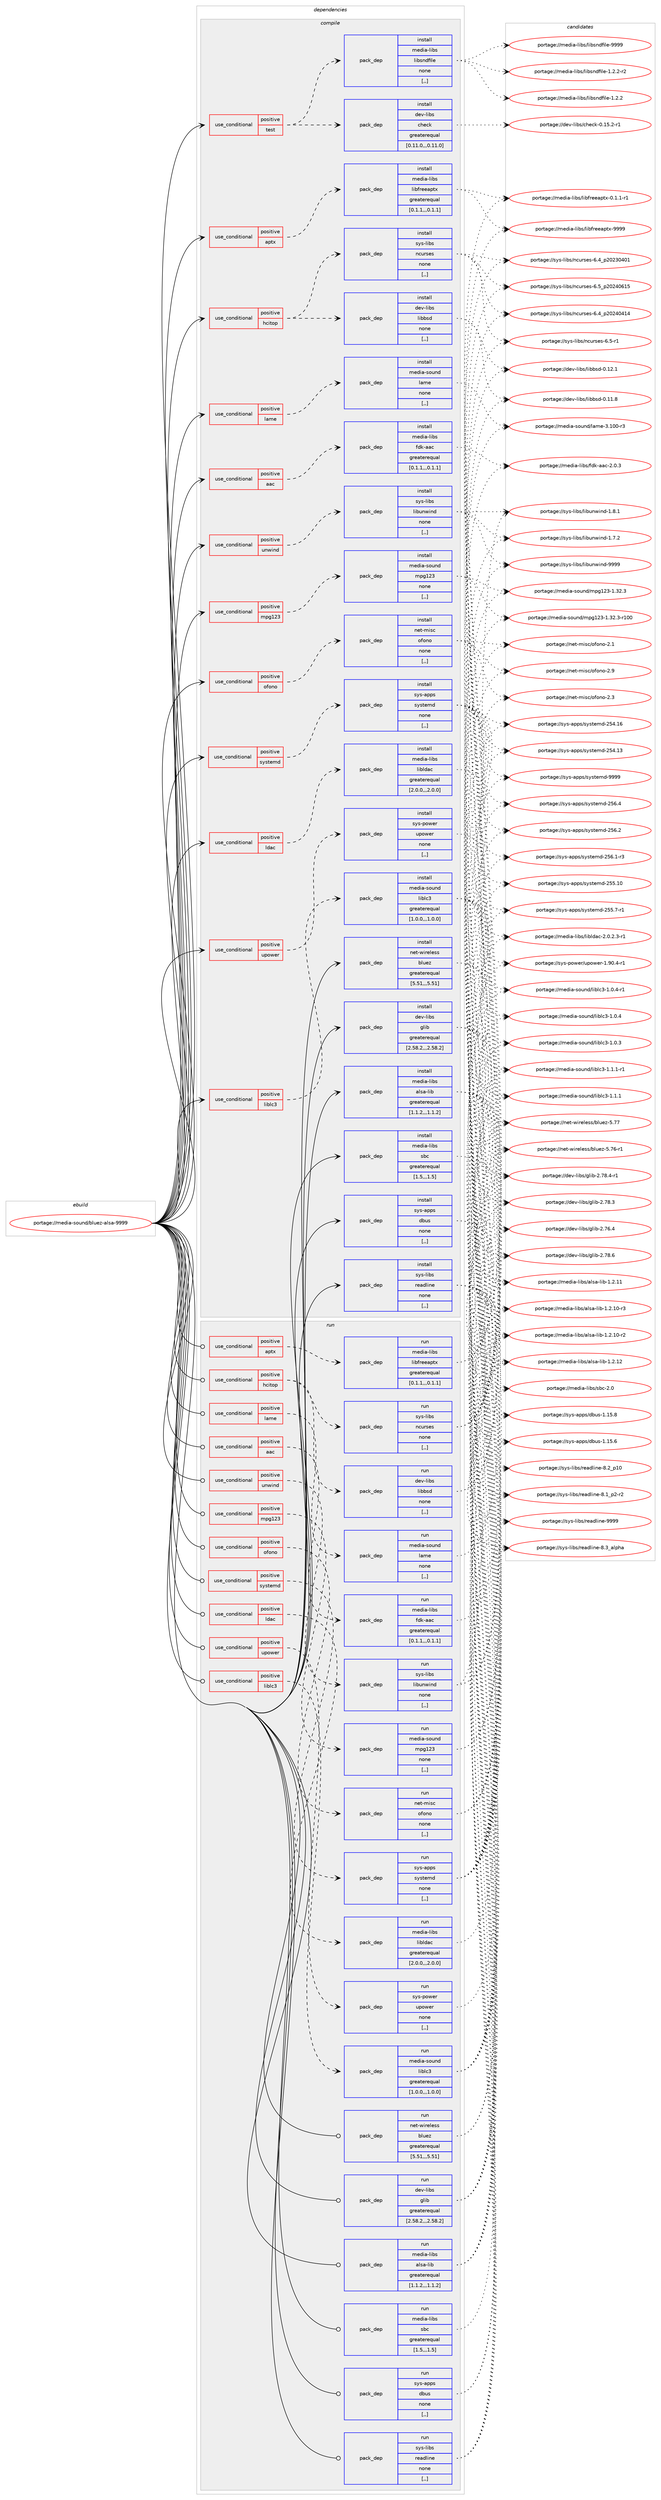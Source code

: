 digraph prolog {

# *************
# Graph options
# *************

newrank=true;
concentrate=true;
compound=true;
graph [rankdir=LR,fontname=Helvetica,fontsize=10,ranksep=1.5];#, ranksep=2.5, nodesep=0.2];
edge  [arrowhead=vee];
node  [fontname=Helvetica,fontsize=10];

# **********
# The ebuild
# **********

subgraph cluster_leftcol {
color=gray;
label=<<i>ebuild</i>>;
id [label="portage://media-sound/bluez-alsa-9999", color=red, width=4, href="../media-sound/bluez-alsa-9999.svg"];
}

# ****************
# The dependencies
# ****************

subgraph cluster_midcol {
color=gray;
label=<<i>dependencies</i>>;
subgraph cluster_compile {
fillcolor="#eeeeee";
style=filled;
label=<<i>compile</i>>;
subgraph cond79067 {
dependency312694 [label=<<TABLE BORDER="0" CELLBORDER="1" CELLSPACING="0" CELLPADDING="4"><TR><TD ROWSPAN="3" CELLPADDING="10">use_conditional</TD></TR><TR><TD>positive</TD></TR><TR><TD>aac</TD></TR></TABLE>>, shape=none, color=red];
subgraph pack231202 {
dependency312695 [label=<<TABLE BORDER="0" CELLBORDER="1" CELLSPACING="0" CELLPADDING="4" WIDTH="220"><TR><TD ROWSPAN="6" CELLPADDING="30">pack_dep</TD></TR><TR><TD WIDTH="110">install</TD></TR><TR><TD>media-libs</TD></TR><TR><TD>fdk-aac</TD></TR><TR><TD>greaterequal</TD></TR><TR><TD>[0.1.1,,,0.1.1]</TD></TR></TABLE>>, shape=none, color=blue];
}
dependency312694:e -> dependency312695:w [weight=20,style="dashed",arrowhead="vee"];
}
id:e -> dependency312694:w [weight=20,style="solid",arrowhead="vee"];
subgraph cond79068 {
dependency312696 [label=<<TABLE BORDER="0" CELLBORDER="1" CELLSPACING="0" CELLPADDING="4"><TR><TD ROWSPAN="3" CELLPADDING="10">use_conditional</TD></TR><TR><TD>positive</TD></TR><TR><TD>aptx</TD></TR></TABLE>>, shape=none, color=red];
subgraph pack231203 {
dependency312697 [label=<<TABLE BORDER="0" CELLBORDER="1" CELLSPACING="0" CELLPADDING="4" WIDTH="220"><TR><TD ROWSPAN="6" CELLPADDING="30">pack_dep</TD></TR><TR><TD WIDTH="110">install</TD></TR><TR><TD>media-libs</TD></TR><TR><TD>libfreeaptx</TD></TR><TR><TD>greaterequal</TD></TR><TR><TD>[0.1.1,,,0.1.1]</TD></TR></TABLE>>, shape=none, color=blue];
}
dependency312696:e -> dependency312697:w [weight=20,style="dashed",arrowhead="vee"];
}
id:e -> dependency312696:w [weight=20,style="solid",arrowhead="vee"];
subgraph cond79069 {
dependency312698 [label=<<TABLE BORDER="0" CELLBORDER="1" CELLSPACING="0" CELLPADDING="4"><TR><TD ROWSPAN="3" CELLPADDING="10">use_conditional</TD></TR><TR><TD>positive</TD></TR><TR><TD>hcitop</TD></TR></TABLE>>, shape=none, color=red];
subgraph pack231204 {
dependency312699 [label=<<TABLE BORDER="0" CELLBORDER="1" CELLSPACING="0" CELLPADDING="4" WIDTH="220"><TR><TD ROWSPAN="6" CELLPADDING="30">pack_dep</TD></TR><TR><TD WIDTH="110">install</TD></TR><TR><TD>dev-libs</TD></TR><TR><TD>libbsd</TD></TR><TR><TD>none</TD></TR><TR><TD>[,,]</TD></TR></TABLE>>, shape=none, color=blue];
}
dependency312698:e -> dependency312699:w [weight=20,style="dashed",arrowhead="vee"];
subgraph pack231205 {
dependency312700 [label=<<TABLE BORDER="0" CELLBORDER="1" CELLSPACING="0" CELLPADDING="4" WIDTH="220"><TR><TD ROWSPAN="6" CELLPADDING="30">pack_dep</TD></TR><TR><TD WIDTH="110">install</TD></TR><TR><TD>sys-libs</TD></TR><TR><TD>ncurses</TD></TR><TR><TD>none</TD></TR><TR><TD>[,,]</TD></TR></TABLE>>, shape=none, color=blue];
}
dependency312698:e -> dependency312700:w [weight=20,style="dashed",arrowhead="vee"];
}
id:e -> dependency312698:w [weight=20,style="solid",arrowhead="vee"];
subgraph cond79070 {
dependency312701 [label=<<TABLE BORDER="0" CELLBORDER="1" CELLSPACING="0" CELLPADDING="4"><TR><TD ROWSPAN="3" CELLPADDING="10">use_conditional</TD></TR><TR><TD>positive</TD></TR><TR><TD>lame</TD></TR></TABLE>>, shape=none, color=red];
subgraph pack231206 {
dependency312702 [label=<<TABLE BORDER="0" CELLBORDER="1" CELLSPACING="0" CELLPADDING="4" WIDTH="220"><TR><TD ROWSPAN="6" CELLPADDING="30">pack_dep</TD></TR><TR><TD WIDTH="110">install</TD></TR><TR><TD>media-sound</TD></TR><TR><TD>lame</TD></TR><TR><TD>none</TD></TR><TR><TD>[,,]</TD></TR></TABLE>>, shape=none, color=blue];
}
dependency312701:e -> dependency312702:w [weight=20,style="dashed",arrowhead="vee"];
}
id:e -> dependency312701:w [weight=20,style="solid",arrowhead="vee"];
subgraph cond79071 {
dependency312703 [label=<<TABLE BORDER="0" CELLBORDER="1" CELLSPACING="0" CELLPADDING="4"><TR><TD ROWSPAN="3" CELLPADDING="10">use_conditional</TD></TR><TR><TD>positive</TD></TR><TR><TD>ldac</TD></TR></TABLE>>, shape=none, color=red];
subgraph pack231207 {
dependency312704 [label=<<TABLE BORDER="0" CELLBORDER="1" CELLSPACING="0" CELLPADDING="4" WIDTH="220"><TR><TD ROWSPAN="6" CELLPADDING="30">pack_dep</TD></TR><TR><TD WIDTH="110">install</TD></TR><TR><TD>media-libs</TD></TR><TR><TD>libldac</TD></TR><TR><TD>greaterequal</TD></TR><TR><TD>[2.0.0,,,2.0.0]</TD></TR></TABLE>>, shape=none, color=blue];
}
dependency312703:e -> dependency312704:w [weight=20,style="dashed",arrowhead="vee"];
}
id:e -> dependency312703:w [weight=20,style="solid",arrowhead="vee"];
subgraph cond79072 {
dependency312705 [label=<<TABLE BORDER="0" CELLBORDER="1" CELLSPACING="0" CELLPADDING="4"><TR><TD ROWSPAN="3" CELLPADDING="10">use_conditional</TD></TR><TR><TD>positive</TD></TR><TR><TD>liblc3</TD></TR></TABLE>>, shape=none, color=red];
subgraph pack231208 {
dependency312706 [label=<<TABLE BORDER="0" CELLBORDER="1" CELLSPACING="0" CELLPADDING="4" WIDTH="220"><TR><TD ROWSPAN="6" CELLPADDING="30">pack_dep</TD></TR><TR><TD WIDTH="110">install</TD></TR><TR><TD>media-sound</TD></TR><TR><TD>liblc3</TD></TR><TR><TD>greaterequal</TD></TR><TR><TD>[1.0.0,,,1.0.0]</TD></TR></TABLE>>, shape=none, color=blue];
}
dependency312705:e -> dependency312706:w [weight=20,style="dashed",arrowhead="vee"];
}
id:e -> dependency312705:w [weight=20,style="solid",arrowhead="vee"];
subgraph cond79073 {
dependency312707 [label=<<TABLE BORDER="0" CELLBORDER="1" CELLSPACING="0" CELLPADDING="4"><TR><TD ROWSPAN="3" CELLPADDING="10">use_conditional</TD></TR><TR><TD>positive</TD></TR><TR><TD>mpg123</TD></TR></TABLE>>, shape=none, color=red];
subgraph pack231209 {
dependency312708 [label=<<TABLE BORDER="0" CELLBORDER="1" CELLSPACING="0" CELLPADDING="4" WIDTH="220"><TR><TD ROWSPAN="6" CELLPADDING="30">pack_dep</TD></TR><TR><TD WIDTH="110">install</TD></TR><TR><TD>media-sound</TD></TR><TR><TD>mpg123</TD></TR><TR><TD>none</TD></TR><TR><TD>[,,]</TD></TR></TABLE>>, shape=none, color=blue];
}
dependency312707:e -> dependency312708:w [weight=20,style="dashed",arrowhead="vee"];
}
id:e -> dependency312707:w [weight=20,style="solid",arrowhead="vee"];
subgraph cond79074 {
dependency312709 [label=<<TABLE BORDER="0" CELLBORDER="1" CELLSPACING="0" CELLPADDING="4"><TR><TD ROWSPAN="3" CELLPADDING="10">use_conditional</TD></TR><TR><TD>positive</TD></TR><TR><TD>ofono</TD></TR></TABLE>>, shape=none, color=red];
subgraph pack231210 {
dependency312710 [label=<<TABLE BORDER="0" CELLBORDER="1" CELLSPACING="0" CELLPADDING="4" WIDTH="220"><TR><TD ROWSPAN="6" CELLPADDING="30">pack_dep</TD></TR><TR><TD WIDTH="110">install</TD></TR><TR><TD>net-misc</TD></TR><TR><TD>ofono</TD></TR><TR><TD>none</TD></TR><TR><TD>[,,]</TD></TR></TABLE>>, shape=none, color=blue];
}
dependency312709:e -> dependency312710:w [weight=20,style="dashed",arrowhead="vee"];
}
id:e -> dependency312709:w [weight=20,style="solid",arrowhead="vee"];
subgraph cond79075 {
dependency312711 [label=<<TABLE BORDER="0" CELLBORDER="1" CELLSPACING="0" CELLPADDING="4"><TR><TD ROWSPAN="3" CELLPADDING="10">use_conditional</TD></TR><TR><TD>positive</TD></TR><TR><TD>systemd</TD></TR></TABLE>>, shape=none, color=red];
subgraph pack231211 {
dependency312712 [label=<<TABLE BORDER="0" CELLBORDER="1" CELLSPACING="0" CELLPADDING="4" WIDTH="220"><TR><TD ROWSPAN="6" CELLPADDING="30">pack_dep</TD></TR><TR><TD WIDTH="110">install</TD></TR><TR><TD>sys-apps</TD></TR><TR><TD>systemd</TD></TR><TR><TD>none</TD></TR><TR><TD>[,,]</TD></TR></TABLE>>, shape=none, color=blue];
}
dependency312711:e -> dependency312712:w [weight=20,style="dashed",arrowhead="vee"];
}
id:e -> dependency312711:w [weight=20,style="solid",arrowhead="vee"];
subgraph cond79076 {
dependency312713 [label=<<TABLE BORDER="0" CELLBORDER="1" CELLSPACING="0" CELLPADDING="4"><TR><TD ROWSPAN="3" CELLPADDING="10">use_conditional</TD></TR><TR><TD>positive</TD></TR><TR><TD>test</TD></TR></TABLE>>, shape=none, color=red];
subgraph pack231212 {
dependency312714 [label=<<TABLE BORDER="0" CELLBORDER="1" CELLSPACING="0" CELLPADDING="4" WIDTH="220"><TR><TD ROWSPAN="6" CELLPADDING="30">pack_dep</TD></TR><TR><TD WIDTH="110">install</TD></TR><TR><TD>dev-libs</TD></TR><TR><TD>check</TD></TR><TR><TD>greaterequal</TD></TR><TR><TD>[0.11.0,,,0.11.0]</TD></TR></TABLE>>, shape=none, color=blue];
}
dependency312713:e -> dependency312714:w [weight=20,style="dashed",arrowhead="vee"];
subgraph pack231213 {
dependency312715 [label=<<TABLE BORDER="0" CELLBORDER="1" CELLSPACING="0" CELLPADDING="4" WIDTH="220"><TR><TD ROWSPAN="6" CELLPADDING="30">pack_dep</TD></TR><TR><TD WIDTH="110">install</TD></TR><TR><TD>media-libs</TD></TR><TR><TD>libsndfile</TD></TR><TR><TD>none</TD></TR><TR><TD>[,,]</TD></TR></TABLE>>, shape=none, color=blue];
}
dependency312713:e -> dependency312715:w [weight=20,style="dashed",arrowhead="vee"];
}
id:e -> dependency312713:w [weight=20,style="solid",arrowhead="vee"];
subgraph cond79077 {
dependency312716 [label=<<TABLE BORDER="0" CELLBORDER="1" CELLSPACING="0" CELLPADDING="4"><TR><TD ROWSPAN="3" CELLPADDING="10">use_conditional</TD></TR><TR><TD>positive</TD></TR><TR><TD>unwind</TD></TR></TABLE>>, shape=none, color=red];
subgraph pack231214 {
dependency312717 [label=<<TABLE BORDER="0" CELLBORDER="1" CELLSPACING="0" CELLPADDING="4" WIDTH="220"><TR><TD ROWSPAN="6" CELLPADDING="30">pack_dep</TD></TR><TR><TD WIDTH="110">install</TD></TR><TR><TD>sys-libs</TD></TR><TR><TD>libunwind</TD></TR><TR><TD>none</TD></TR><TR><TD>[,,]</TD></TR></TABLE>>, shape=none, color=blue];
}
dependency312716:e -> dependency312717:w [weight=20,style="dashed",arrowhead="vee"];
}
id:e -> dependency312716:w [weight=20,style="solid",arrowhead="vee"];
subgraph cond79078 {
dependency312718 [label=<<TABLE BORDER="0" CELLBORDER="1" CELLSPACING="0" CELLPADDING="4"><TR><TD ROWSPAN="3" CELLPADDING="10">use_conditional</TD></TR><TR><TD>positive</TD></TR><TR><TD>upower</TD></TR></TABLE>>, shape=none, color=red];
subgraph pack231215 {
dependency312719 [label=<<TABLE BORDER="0" CELLBORDER="1" CELLSPACING="0" CELLPADDING="4" WIDTH="220"><TR><TD ROWSPAN="6" CELLPADDING="30">pack_dep</TD></TR><TR><TD WIDTH="110">install</TD></TR><TR><TD>sys-power</TD></TR><TR><TD>upower</TD></TR><TR><TD>none</TD></TR><TR><TD>[,,]</TD></TR></TABLE>>, shape=none, color=blue];
}
dependency312718:e -> dependency312719:w [weight=20,style="dashed",arrowhead="vee"];
}
id:e -> dependency312718:w [weight=20,style="solid",arrowhead="vee"];
subgraph pack231216 {
dependency312720 [label=<<TABLE BORDER="0" CELLBORDER="1" CELLSPACING="0" CELLPADDING="4" WIDTH="220"><TR><TD ROWSPAN="6" CELLPADDING="30">pack_dep</TD></TR><TR><TD WIDTH="110">install</TD></TR><TR><TD>dev-libs</TD></TR><TR><TD>glib</TD></TR><TR><TD>greaterequal</TD></TR><TR><TD>[2.58.2,,,2.58.2]</TD></TR></TABLE>>, shape=none, color=blue];
}
id:e -> dependency312720:w [weight=20,style="solid",arrowhead="vee"];
subgraph pack231217 {
dependency312721 [label=<<TABLE BORDER="0" CELLBORDER="1" CELLSPACING="0" CELLPADDING="4" WIDTH="220"><TR><TD ROWSPAN="6" CELLPADDING="30">pack_dep</TD></TR><TR><TD WIDTH="110">install</TD></TR><TR><TD>media-libs</TD></TR><TR><TD>alsa-lib</TD></TR><TR><TD>greaterequal</TD></TR><TR><TD>[1.1.2,,,1.1.2]</TD></TR></TABLE>>, shape=none, color=blue];
}
id:e -> dependency312721:w [weight=20,style="solid",arrowhead="vee"];
subgraph pack231218 {
dependency312722 [label=<<TABLE BORDER="0" CELLBORDER="1" CELLSPACING="0" CELLPADDING="4" WIDTH="220"><TR><TD ROWSPAN="6" CELLPADDING="30">pack_dep</TD></TR><TR><TD WIDTH="110">install</TD></TR><TR><TD>media-libs</TD></TR><TR><TD>sbc</TD></TR><TR><TD>greaterequal</TD></TR><TR><TD>[1.5,,,1.5]</TD></TR></TABLE>>, shape=none, color=blue];
}
id:e -> dependency312722:w [weight=20,style="solid",arrowhead="vee"];
subgraph pack231219 {
dependency312723 [label=<<TABLE BORDER="0" CELLBORDER="1" CELLSPACING="0" CELLPADDING="4" WIDTH="220"><TR><TD ROWSPAN="6" CELLPADDING="30">pack_dep</TD></TR><TR><TD WIDTH="110">install</TD></TR><TR><TD>net-wireless</TD></TR><TR><TD>bluez</TD></TR><TR><TD>greaterequal</TD></TR><TR><TD>[5.51,,,5.51]</TD></TR></TABLE>>, shape=none, color=blue];
}
id:e -> dependency312723:w [weight=20,style="solid",arrowhead="vee"];
subgraph pack231220 {
dependency312724 [label=<<TABLE BORDER="0" CELLBORDER="1" CELLSPACING="0" CELLPADDING="4" WIDTH="220"><TR><TD ROWSPAN="6" CELLPADDING="30">pack_dep</TD></TR><TR><TD WIDTH="110">install</TD></TR><TR><TD>sys-apps</TD></TR><TR><TD>dbus</TD></TR><TR><TD>none</TD></TR><TR><TD>[,,]</TD></TR></TABLE>>, shape=none, color=blue];
}
id:e -> dependency312724:w [weight=20,style="solid",arrowhead="vee"];
subgraph pack231221 {
dependency312725 [label=<<TABLE BORDER="0" CELLBORDER="1" CELLSPACING="0" CELLPADDING="4" WIDTH="220"><TR><TD ROWSPAN="6" CELLPADDING="30">pack_dep</TD></TR><TR><TD WIDTH="110">install</TD></TR><TR><TD>sys-libs</TD></TR><TR><TD>readline</TD></TR><TR><TD>none</TD></TR><TR><TD>[,,]</TD></TR></TABLE>>, shape=none, color=blue];
}
id:e -> dependency312725:w [weight=20,style="solid",arrowhead="vee"];
}
subgraph cluster_compileandrun {
fillcolor="#eeeeee";
style=filled;
label=<<i>compile and run</i>>;
}
subgraph cluster_run {
fillcolor="#eeeeee";
style=filled;
label=<<i>run</i>>;
subgraph cond79079 {
dependency312726 [label=<<TABLE BORDER="0" CELLBORDER="1" CELLSPACING="0" CELLPADDING="4"><TR><TD ROWSPAN="3" CELLPADDING="10">use_conditional</TD></TR><TR><TD>positive</TD></TR><TR><TD>aac</TD></TR></TABLE>>, shape=none, color=red];
subgraph pack231222 {
dependency312727 [label=<<TABLE BORDER="0" CELLBORDER="1" CELLSPACING="0" CELLPADDING="4" WIDTH="220"><TR><TD ROWSPAN="6" CELLPADDING="30">pack_dep</TD></TR><TR><TD WIDTH="110">run</TD></TR><TR><TD>media-libs</TD></TR><TR><TD>fdk-aac</TD></TR><TR><TD>greaterequal</TD></TR><TR><TD>[0.1.1,,,0.1.1]</TD></TR></TABLE>>, shape=none, color=blue];
}
dependency312726:e -> dependency312727:w [weight=20,style="dashed",arrowhead="vee"];
}
id:e -> dependency312726:w [weight=20,style="solid",arrowhead="odot"];
subgraph cond79080 {
dependency312728 [label=<<TABLE BORDER="0" CELLBORDER="1" CELLSPACING="0" CELLPADDING="4"><TR><TD ROWSPAN="3" CELLPADDING="10">use_conditional</TD></TR><TR><TD>positive</TD></TR><TR><TD>aptx</TD></TR></TABLE>>, shape=none, color=red];
subgraph pack231223 {
dependency312729 [label=<<TABLE BORDER="0" CELLBORDER="1" CELLSPACING="0" CELLPADDING="4" WIDTH="220"><TR><TD ROWSPAN="6" CELLPADDING="30">pack_dep</TD></TR><TR><TD WIDTH="110">run</TD></TR><TR><TD>media-libs</TD></TR><TR><TD>libfreeaptx</TD></TR><TR><TD>greaterequal</TD></TR><TR><TD>[0.1.1,,,0.1.1]</TD></TR></TABLE>>, shape=none, color=blue];
}
dependency312728:e -> dependency312729:w [weight=20,style="dashed",arrowhead="vee"];
}
id:e -> dependency312728:w [weight=20,style="solid",arrowhead="odot"];
subgraph cond79081 {
dependency312730 [label=<<TABLE BORDER="0" CELLBORDER="1" CELLSPACING="0" CELLPADDING="4"><TR><TD ROWSPAN="3" CELLPADDING="10">use_conditional</TD></TR><TR><TD>positive</TD></TR><TR><TD>hcitop</TD></TR></TABLE>>, shape=none, color=red];
subgraph pack231224 {
dependency312731 [label=<<TABLE BORDER="0" CELLBORDER="1" CELLSPACING="0" CELLPADDING="4" WIDTH="220"><TR><TD ROWSPAN="6" CELLPADDING="30">pack_dep</TD></TR><TR><TD WIDTH="110">run</TD></TR><TR><TD>dev-libs</TD></TR><TR><TD>libbsd</TD></TR><TR><TD>none</TD></TR><TR><TD>[,,]</TD></TR></TABLE>>, shape=none, color=blue];
}
dependency312730:e -> dependency312731:w [weight=20,style="dashed",arrowhead="vee"];
subgraph pack231225 {
dependency312732 [label=<<TABLE BORDER="0" CELLBORDER="1" CELLSPACING="0" CELLPADDING="4" WIDTH="220"><TR><TD ROWSPAN="6" CELLPADDING="30">pack_dep</TD></TR><TR><TD WIDTH="110">run</TD></TR><TR><TD>sys-libs</TD></TR><TR><TD>ncurses</TD></TR><TR><TD>none</TD></TR><TR><TD>[,,]</TD></TR></TABLE>>, shape=none, color=blue];
}
dependency312730:e -> dependency312732:w [weight=20,style="dashed",arrowhead="vee"];
}
id:e -> dependency312730:w [weight=20,style="solid",arrowhead="odot"];
subgraph cond79082 {
dependency312733 [label=<<TABLE BORDER="0" CELLBORDER="1" CELLSPACING="0" CELLPADDING="4"><TR><TD ROWSPAN="3" CELLPADDING="10">use_conditional</TD></TR><TR><TD>positive</TD></TR><TR><TD>lame</TD></TR></TABLE>>, shape=none, color=red];
subgraph pack231226 {
dependency312734 [label=<<TABLE BORDER="0" CELLBORDER="1" CELLSPACING="0" CELLPADDING="4" WIDTH="220"><TR><TD ROWSPAN="6" CELLPADDING="30">pack_dep</TD></TR><TR><TD WIDTH="110">run</TD></TR><TR><TD>media-sound</TD></TR><TR><TD>lame</TD></TR><TR><TD>none</TD></TR><TR><TD>[,,]</TD></TR></TABLE>>, shape=none, color=blue];
}
dependency312733:e -> dependency312734:w [weight=20,style="dashed",arrowhead="vee"];
}
id:e -> dependency312733:w [weight=20,style="solid",arrowhead="odot"];
subgraph cond79083 {
dependency312735 [label=<<TABLE BORDER="0" CELLBORDER="1" CELLSPACING="0" CELLPADDING="4"><TR><TD ROWSPAN="3" CELLPADDING="10">use_conditional</TD></TR><TR><TD>positive</TD></TR><TR><TD>ldac</TD></TR></TABLE>>, shape=none, color=red];
subgraph pack231227 {
dependency312736 [label=<<TABLE BORDER="0" CELLBORDER="1" CELLSPACING="0" CELLPADDING="4" WIDTH="220"><TR><TD ROWSPAN="6" CELLPADDING="30">pack_dep</TD></TR><TR><TD WIDTH="110">run</TD></TR><TR><TD>media-libs</TD></TR><TR><TD>libldac</TD></TR><TR><TD>greaterequal</TD></TR><TR><TD>[2.0.0,,,2.0.0]</TD></TR></TABLE>>, shape=none, color=blue];
}
dependency312735:e -> dependency312736:w [weight=20,style="dashed",arrowhead="vee"];
}
id:e -> dependency312735:w [weight=20,style="solid",arrowhead="odot"];
subgraph cond79084 {
dependency312737 [label=<<TABLE BORDER="0" CELLBORDER="1" CELLSPACING="0" CELLPADDING="4"><TR><TD ROWSPAN="3" CELLPADDING="10">use_conditional</TD></TR><TR><TD>positive</TD></TR><TR><TD>liblc3</TD></TR></TABLE>>, shape=none, color=red];
subgraph pack231228 {
dependency312738 [label=<<TABLE BORDER="0" CELLBORDER="1" CELLSPACING="0" CELLPADDING="4" WIDTH="220"><TR><TD ROWSPAN="6" CELLPADDING="30">pack_dep</TD></TR><TR><TD WIDTH="110">run</TD></TR><TR><TD>media-sound</TD></TR><TR><TD>liblc3</TD></TR><TR><TD>greaterequal</TD></TR><TR><TD>[1.0.0,,,1.0.0]</TD></TR></TABLE>>, shape=none, color=blue];
}
dependency312737:e -> dependency312738:w [weight=20,style="dashed",arrowhead="vee"];
}
id:e -> dependency312737:w [weight=20,style="solid",arrowhead="odot"];
subgraph cond79085 {
dependency312739 [label=<<TABLE BORDER="0" CELLBORDER="1" CELLSPACING="0" CELLPADDING="4"><TR><TD ROWSPAN="3" CELLPADDING="10">use_conditional</TD></TR><TR><TD>positive</TD></TR><TR><TD>mpg123</TD></TR></TABLE>>, shape=none, color=red];
subgraph pack231229 {
dependency312740 [label=<<TABLE BORDER="0" CELLBORDER="1" CELLSPACING="0" CELLPADDING="4" WIDTH="220"><TR><TD ROWSPAN="6" CELLPADDING="30">pack_dep</TD></TR><TR><TD WIDTH="110">run</TD></TR><TR><TD>media-sound</TD></TR><TR><TD>mpg123</TD></TR><TR><TD>none</TD></TR><TR><TD>[,,]</TD></TR></TABLE>>, shape=none, color=blue];
}
dependency312739:e -> dependency312740:w [weight=20,style="dashed",arrowhead="vee"];
}
id:e -> dependency312739:w [weight=20,style="solid",arrowhead="odot"];
subgraph cond79086 {
dependency312741 [label=<<TABLE BORDER="0" CELLBORDER="1" CELLSPACING="0" CELLPADDING="4"><TR><TD ROWSPAN="3" CELLPADDING="10">use_conditional</TD></TR><TR><TD>positive</TD></TR><TR><TD>ofono</TD></TR></TABLE>>, shape=none, color=red];
subgraph pack231230 {
dependency312742 [label=<<TABLE BORDER="0" CELLBORDER="1" CELLSPACING="0" CELLPADDING="4" WIDTH="220"><TR><TD ROWSPAN="6" CELLPADDING="30">pack_dep</TD></TR><TR><TD WIDTH="110">run</TD></TR><TR><TD>net-misc</TD></TR><TR><TD>ofono</TD></TR><TR><TD>none</TD></TR><TR><TD>[,,]</TD></TR></TABLE>>, shape=none, color=blue];
}
dependency312741:e -> dependency312742:w [weight=20,style="dashed",arrowhead="vee"];
}
id:e -> dependency312741:w [weight=20,style="solid",arrowhead="odot"];
subgraph cond79087 {
dependency312743 [label=<<TABLE BORDER="0" CELLBORDER="1" CELLSPACING="0" CELLPADDING="4"><TR><TD ROWSPAN="3" CELLPADDING="10">use_conditional</TD></TR><TR><TD>positive</TD></TR><TR><TD>systemd</TD></TR></TABLE>>, shape=none, color=red];
subgraph pack231231 {
dependency312744 [label=<<TABLE BORDER="0" CELLBORDER="1" CELLSPACING="0" CELLPADDING="4" WIDTH="220"><TR><TD ROWSPAN="6" CELLPADDING="30">pack_dep</TD></TR><TR><TD WIDTH="110">run</TD></TR><TR><TD>sys-apps</TD></TR><TR><TD>systemd</TD></TR><TR><TD>none</TD></TR><TR><TD>[,,]</TD></TR></TABLE>>, shape=none, color=blue];
}
dependency312743:e -> dependency312744:w [weight=20,style="dashed",arrowhead="vee"];
}
id:e -> dependency312743:w [weight=20,style="solid",arrowhead="odot"];
subgraph cond79088 {
dependency312745 [label=<<TABLE BORDER="0" CELLBORDER="1" CELLSPACING="0" CELLPADDING="4"><TR><TD ROWSPAN="3" CELLPADDING="10">use_conditional</TD></TR><TR><TD>positive</TD></TR><TR><TD>unwind</TD></TR></TABLE>>, shape=none, color=red];
subgraph pack231232 {
dependency312746 [label=<<TABLE BORDER="0" CELLBORDER="1" CELLSPACING="0" CELLPADDING="4" WIDTH="220"><TR><TD ROWSPAN="6" CELLPADDING="30">pack_dep</TD></TR><TR><TD WIDTH="110">run</TD></TR><TR><TD>sys-libs</TD></TR><TR><TD>libunwind</TD></TR><TR><TD>none</TD></TR><TR><TD>[,,]</TD></TR></TABLE>>, shape=none, color=blue];
}
dependency312745:e -> dependency312746:w [weight=20,style="dashed",arrowhead="vee"];
}
id:e -> dependency312745:w [weight=20,style="solid",arrowhead="odot"];
subgraph cond79089 {
dependency312747 [label=<<TABLE BORDER="0" CELLBORDER="1" CELLSPACING="0" CELLPADDING="4"><TR><TD ROWSPAN="3" CELLPADDING="10">use_conditional</TD></TR><TR><TD>positive</TD></TR><TR><TD>upower</TD></TR></TABLE>>, shape=none, color=red];
subgraph pack231233 {
dependency312748 [label=<<TABLE BORDER="0" CELLBORDER="1" CELLSPACING="0" CELLPADDING="4" WIDTH="220"><TR><TD ROWSPAN="6" CELLPADDING="30">pack_dep</TD></TR><TR><TD WIDTH="110">run</TD></TR><TR><TD>sys-power</TD></TR><TR><TD>upower</TD></TR><TR><TD>none</TD></TR><TR><TD>[,,]</TD></TR></TABLE>>, shape=none, color=blue];
}
dependency312747:e -> dependency312748:w [weight=20,style="dashed",arrowhead="vee"];
}
id:e -> dependency312747:w [weight=20,style="solid",arrowhead="odot"];
subgraph pack231234 {
dependency312749 [label=<<TABLE BORDER="0" CELLBORDER="1" CELLSPACING="0" CELLPADDING="4" WIDTH="220"><TR><TD ROWSPAN="6" CELLPADDING="30">pack_dep</TD></TR><TR><TD WIDTH="110">run</TD></TR><TR><TD>dev-libs</TD></TR><TR><TD>glib</TD></TR><TR><TD>greaterequal</TD></TR><TR><TD>[2.58.2,,,2.58.2]</TD></TR></TABLE>>, shape=none, color=blue];
}
id:e -> dependency312749:w [weight=20,style="solid",arrowhead="odot"];
subgraph pack231235 {
dependency312750 [label=<<TABLE BORDER="0" CELLBORDER="1" CELLSPACING="0" CELLPADDING="4" WIDTH="220"><TR><TD ROWSPAN="6" CELLPADDING="30">pack_dep</TD></TR><TR><TD WIDTH="110">run</TD></TR><TR><TD>media-libs</TD></TR><TR><TD>alsa-lib</TD></TR><TR><TD>greaterequal</TD></TR><TR><TD>[1.1.2,,,1.1.2]</TD></TR></TABLE>>, shape=none, color=blue];
}
id:e -> dependency312750:w [weight=20,style="solid",arrowhead="odot"];
subgraph pack231236 {
dependency312751 [label=<<TABLE BORDER="0" CELLBORDER="1" CELLSPACING="0" CELLPADDING="4" WIDTH="220"><TR><TD ROWSPAN="6" CELLPADDING="30">pack_dep</TD></TR><TR><TD WIDTH="110">run</TD></TR><TR><TD>media-libs</TD></TR><TR><TD>sbc</TD></TR><TR><TD>greaterequal</TD></TR><TR><TD>[1.5,,,1.5]</TD></TR></TABLE>>, shape=none, color=blue];
}
id:e -> dependency312751:w [weight=20,style="solid",arrowhead="odot"];
subgraph pack231237 {
dependency312752 [label=<<TABLE BORDER="0" CELLBORDER="1" CELLSPACING="0" CELLPADDING="4" WIDTH="220"><TR><TD ROWSPAN="6" CELLPADDING="30">pack_dep</TD></TR><TR><TD WIDTH="110">run</TD></TR><TR><TD>net-wireless</TD></TR><TR><TD>bluez</TD></TR><TR><TD>greaterequal</TD></TR><TR><TD>[5.51,,,5.51]</TD></TR></TABLE>>, shape=none, color=blue];
}
id:e -> dependency312752:w [weight=20,style="solid",arrowhead="odot"];
subgraph pack231238 {
dependency312753 [label=<<TABLE BORDER="0" CELLBORDER="1" CELLSPACING="0" CELLPADDING="4" WIDTH="220"><TR><TD ROWSPAN="6" CELLPADDING="30">pack_dep</TD></TR><TR><TD WIDTH="110">run</TD></TR><TR><TD>sys-apps</TD></TR><TR><TD>dbus</TD></TR><TR><TD>none</TD></TR><TR><TD>[,,]</TD></TR></TABLE>>, shape=none, color=blue];
}
id:e -> dependency312753:w [weight=20,style="solid",arrowhead="odot"];
subgraph pack231239 {
dependency312754 [label=<<TABLE BORDER="0" CELLBORDER="1" CELLSPACING="0" CELLPADDING="4" WIDTH="220"><TR><TD ROWSPAN="6" CELLPADDING="30">pack_dep</TD></TR><TR><TD WIDTH="110">run</TD></TR><TR><TD>sys-libs</TD></TR><TR><TD>readline</TD></TR><TR><TD>none</TD></TR><TR><TD>[,,]</TD></TR></TABLE>>, shape=none, color=blue];
}
id:e -> dependency312754:w [weight=20,style="solid",arrowhead="odot"];
}
}

# **************
# The candidates
# **************

subgraph cluster_choices {
rank=same;
color=gray;
label=<<i>candidates</i>>;

subgraph choice231202 {
color=black;
nodesep=1;
choice1091011001059745108105981154710210010745979799455046484651 [label="portage://media-libs/fdk-aac-2.0.3", color=red, width=4,href="../media-libs/fdk-aac-2.0.3.svg"];
dependency312695:e -> choice1091011001059745108105981154710210010745979799455046484651:w [style=dotted,weight="100"];
}
subgraph choice231203 {
color=black;
nodesep=1;
choice1091011001059745108105981154710810598102114101101971121161204557575757 [label="portage://media-libs/libfreeaptx-9999", color=red, width=4,href="../media-libs/libfreeaptx-9999.svg"];
choice1091011001059745108105981154710810598102114101101971121161204548464946494511449 [label="portage://media-libs/libfreeaptx-0.1.1-r1", color=red, width=4,href="../media-libs/libfreeaptx-0.1.1-r1.svg"];
dependency312697:e -> choice1091011001059745108105981154710810598102114101101971121161204557575757:w [style=dotted,weight="100"];
dependency312697:e -> choice1091011001059745108105981154710810598102114101101971121161204548464946494511449:w [style=dotted,weight="100"];
}
subgraph choice231204 {
color=black;
nodesep=1;
choice100101118451081059811547108105989811510045484649504649 [label="portage://dev-libs/libbsd-0.12.1", color=red, width=4,href="../dev-libs/libbsd-0.12.1.svg"];
choice100101118451081059811547108105989811510045484649494656 [label="portage://dev-libs/libbsd-0.11.8", color=red, width=4,href="../dev-libs/libbsd-0.11.8.svg"];
dependency312699:e -> choice100101118451081059811547108105989811510045484649504649:w [style=dotted,weight="100"];
dependency312699:e -> choice100101118451081059811547108105989811510045484649494656:w [style=dotted,weight="100"];
}
subgraph choice231205 {
color=black;
nodesep=1;
choice1151211154510810598115471109911711411510111545544653951125048505248544953 [label="portage://sys-libs/ncurses-6.5_p20240615", color=red, width=4,href="../sys-libs/ncurses-6.5_p20240615.svg"];
choice11512111545108105981154711099117114115101115455446534511449 [label="portage://sys-libs/ncurses-6.5-r1", color=red, width=4,href="../sys-libs/ncurses-6.5-r1.svg"];
choice1151211154510810598115471109911711411510111545544652951125048505248524952 [label="portage://sys-libs/ncurses-6.4_p20240414", color=red, width=4,href="../sys-libs/ncurses-6.4_p20240414.svg"];
choice1151211154510810598115471109911711411510111545544652951125048505148524849 [label="portage://sys-libs/ncurses-6.4_p20230401", color=red, width=4,href="../sys-libs/ncurses-6.4_p20230401.svg"];
dependency312700:e -> choice1151211154510810598115471109911711411510111545544653951125048505248544953:w [style=dotted,weight="100"];
dependency312700:e -> choice11512111545108105981154711099117114115101115455446534511449:w [style=dotted,weight="100"];
dependency312700:e -> choice1151211154510810598115471109911711411510111545544652951125048505248524952:w [style=dotted,weight="100"];
dependency312700:e -> choice1151211154510810598115471109911711411510111545544652951125048505148524849:w [style=dotted,weight="100"];
}
subgraph choice231206 {
color=black;
nodesep=1;
choice109101100105974511511111711010047108971091014551464948484511451 [label="portage://media-sound/lame-3.100-r3", color=red, width=4,href="../media-sound/lame-3.100-r3.svg"];
dependency312702:e -> choice109101100105974511511111711010047108971091014551464948484511451:w [style=dotted,weight="100"];
}
subgraph choice231207 {
color=black;
nodesep=1;
choice1091011001059745108105981154710810598108100979945504648465046514511449 [label="portage://media-libs/libldac-2.0.2.3-r1", color=red, width=4,href="../media-libs/libldac-2.0.2.3-r1.svg"];
dependency312704:e -> choice1091011001059745108105981154710810598108100979945504648465046514511449:w [style=dotted,weight="100"];
}
subgraph choice231208 {
color=black;
nodesep=1;
choice1091011001059745115111117110100471081059810899514549464946494511449 [label="portage://media-sound/liblc3-1.1.1-r1", color=red, width=4,href="../media-sound/liblc3-1.1.1-r1.svg"];
choice109101100105974511511111711010047108105981089951454946494649 [label="portage://media-sound/liblc3-1.1.1", color=red, width=4,href="../media-sound/liblc3-1.1.1.svg"];
choice1091011001059745115111117110100471081059810899514549464846524511449 [label="portage://media-sound/liblc3-1.0.4-r1", color=red, width=4,href="../media-sound/liblc3-1.0.4-r1.svg"];
choice109101100105974511511111711010047108105981089951454946484652 [label="portage://media-sound/liblc3-1.0.4", color=red, width=4,href="../media-sound/liblc3-1.0.4.svg"];
choice109101100105974511511111711010047108105981089951454946484651 [label="portage://media-sound/liblc3-1.0.3", color=red, width=4,href="../media-sound/liblc3-1.0.3.svg"];
dependency312706:e -> choice1091011001059745115111117110100471081059810899514549464946494511449:w [style=dotted,weight="100"];
dependency312706:e -> choice109101100105974511511111711010047108105981089951454946494649:w [style=dotted,weight="100"];
dependency312706:e -> choice1091011001059745115111117110100471081059810899514549464846524511449:w [style=dotted,weight="100"];
dependency312706:e -> choice109101100105974511511111711010047108105981089951454946484652:w [style=dotted,weight="100"];
dependency312706:e -> choice109101100105974511511111711010047108105981089951454946484651:w [style=dotted,weight="100"];
}
subgraph choice231209 {
color=black;
nodesep=1;
choice1091011001059745115111117110100471091121034950514549465150465145114494848 [label="portage://media-sound/mpg123-1.32.3-r100", color=red, width=4,href="../media-sound/mpg123-1.32.3-r100.svg"];
choice10910110010597451151111171101004710911210349505145494651504651 [label="portage://media-sound/mpg123-1.32.3", color=red, width=4,href="../media-sound/mpg123-1.32.3.svg"];
dependency312708:e -> choice1091011001059745115111117110100471091121034950514549465150465145114494848:w [style=dotted,weight="100"];
dependency312708:e -> choice10910110010597451151111171101004710911210349505145494651504651:w [style=dotted,weight="100"];
}
subgraph choice231210 {
color=black;
nodesep=1;
choice11010111645109105115994711110211111011145504657 [label="portage://net-misc/ofono-2.9", color=red, width=4,href="../net-misc/ofono-2.9.svg"];
choice11010111645109105115994711110211111011145504651 [label="portage://net-misc/ofono-2.3", color=red, width=4,href="../net-misc/ofono-2.3.svg"];
choice11010111645109105115994711110211111011145504649 [label="portage://net-misc/ofono-2.1", color=red, width=4,href="../net-misc/ofono-2.1.svg"];
dependency312710:e -> choice11010111645109105115994711110211111011145504657:w [style=dotted,weight="100"];
dependency312710:e -> choice11010111645109105115994711110211111011145504651:w [style=dotted,weight="100"];
dependency312710:e -> choice11010111645109105115994711110211111011145504649:w [style=dotted,weight="100"];
}
subgraph choice231211 {
color=black;
nodesep=1;
choice1151211154597112112115471151211151161011091004557575757 [label="portage://sys-apps/systemd-9999", color=red, width=4,href="../sys-apps/systemd-9999.svg"];
choice115121115459711211211547115121115116101109100455053544652 [label="portage://sys-apps/systemd-256.4", color=red, width=4,href="../sys-apps/systemd-256.4.svg"];
choice115121115459711211211547115121115116101109100455053544650 [label="portage://sys-apps/systemd-256.2", color=red, width=4,href="../sys-apps/systemd-256.2.svg"];
choice1151211154597112112115471151211151161011091004550535446494511451 [label="portage://sys-apps/systemd-256.1-r3", color=red, width=4,href="../sys-apps/systemd-256.1-r3.svg"];
choice11512111545971121121154711512111511610110910045505353464948 [label="portage://sys-apps/systemd-255.10", color=red, width=4,href="../sys-apps/systemd-255.10.svg"];
choice1151211154597112112115471151211151161011091004550535346554511449 [label="portage://sys-apps/systemd-255.7-r1", color=red, width=4,href="../sys-apps/systemd-255.7-r1.svg"];
choice11512111545971121121154711512111511610110910045505352464954 [label="portage://sys-apps/systemd-254.16", color=red, width=4,href="../sys-apps/systemd-254.16.svg"];
choice11512111545971121121154711512111511610110910045505352464951 [label="portage://sys-apps/systemd-254.13", color=red, width=4,href="../sys-apps/systemd-254.13.svg"];
dependency312712:e -> choice1151211154597112112115471151211151161011091004557575757:w [style=dotted,weight="100"];
dependency312712:e -> choice115121115459711211211547115121115116101109100455053544652:w [style=dotted,weight="100"];
dependency312712:e -> choice115121115459711211211547115121115116101109100455053544650:w [style=dotted,weight="100"];
dependency312712:e -> choice1151211154597112112115471151211151161011091004550535446494511451:w [style=dotted,weight="100"];
dependency312712:e -> choice11512111545971121121154711512111511610110910045505353464948:w [style=dotted,weight="100"];
dependency312712:e -> choice1151211154597112112115471151211151161011091004550535346554511449:w [style=dotted,weight="100"];
dependency312712:e -> choice11512111545971121121154711512111511610110910045505352464954:w [style=dotted,weight="100"];
dependency312712:e -> choice11512111545971121121154711512111511610110910045505352464951:w [style=dotted,weight="100"];
}
subgraph choice231212 {
color=black;
nodesep=1;
choice1001011184510810598115479910410199107454846495346504511449 [label="portage://dev-libs/check-0.15.2-r1", color=red, width=4,href="../dev-libs/check-0.15.2-r1.svg"];
dependency312714:e -> choice1001011184510810598115479910410199107454846495346504511449:w [style=dotted,weight="100"];
}
subgraph choice231213 {
color=black;
nodesep=1;
choice10910110010597451081059811547108105981151101001021051081014557575757 [label="portage://media-libs/libsndfile-9999", color=red, width=4,href="../media-libs/libsndfile-9999.svg"];
choice10910110010597451081059811547108105981151101001021051081014549465046504511450 [label="portage://media-libs/libsndfile-1.2.2-r2", color=red, width=4,href="../media-libs/libsndfile-1.2.2-r2.svg"];
choice1091011001059745108105981154710810598115110100102105108101454946504650 [label="portage://media-libs/libsndfile-1.2.2", color=red, width=4,href="../media-libs/libsndfile-1.2.2.svg"];
dependency312715:e -> choice10910110010597451081059811547108105981151101001021051081014557575757:w [style=dotted,weight="100"];
dependency312715:e -> choice10910110010597451081059811547108105981151101001021051081014549465046504511450:w [style=dotted,weight="100"];
dependency312715:e -> choice1091011001059745108105981154710810598115110100102105108101454946504650:w [style=dotted,weight="100"];
}
subgraph choice231214 {
color=black;
nodesep=1;
choice115121115451081059811547108105981171101191051101004557575757 [label="portage://sys-libs/libunwind-9999", color=red, width=4,href="../sys-libs/libunwind-9999.svg"];
choice11512111545108105981154710810598117110119105110100454946564649 [label="portage://sys-libs/libunwind-1.8.1", color=red, width=4,href="../sys-libs/libunwind-1.8.1.svg"];
choice11512111545108105981154710810598117110119105110100454946554650 [label="portage://sys-libs/libunwind-1.7.2", color=red, width=4,href="../sys-libs/libunwind-1.7.2.svg"];
dependency312717:e -> choice115121115451081059811547108105981171101191051101004557575757:w [style=dotted,weight="100"];
dependency312717:e -> choice11512111545108105981154710810598117110119105110100454946564649:w [style=dotted,weight="100"];
dependency312717:e -> choice11512111545108105981154710810598117110119105110100454946554650:w [style=dotted,weight="100"];
}
subgraph choice231215 {
color=black;
nodesep=1;
choice1151211154511211111910111447117112111119101114454946574846524511449 [label="portage://sys-power/upower-1.90.4-r1", color=red, width=4,href="../sys-power/upower-1.90.4-r1.svg"];
dependency312719:e -> choice1151211154511211111910111447117112111119101114454946574846524511449:w [style=dotted,weight="100"];
}
subgraph choice231216 {
color=black;
nodesep=1;
choice1001011184510810598115471031081059845504655564654 [label="portage://dev-libs/glib-2.78.6", color=red, width=4,href="../dev-libs/glib-2.78.6.svg"];
choice10010111845108105981154710310810598455046555646524511449 [label="portage://dev-libs/glib-2.78.4-r1", color=red, width=4,href="../dev-libs/glib-2.78.4-r1.svg"];
choice1001011184510810598115471031081059845504655564651 [label="portage://dev-libs/glib-2.78.3", color=red, width=4,href="../dev-libs/glib-2.78.3.svg"];
choice1001011184510810598115471031081059845504655544652 [label="portage://dev-libs/glib-2.76.4", color=red, width=4,href="../dev-libs/glib-2.76.4.svg"];
dependency312720:e -> choice1001011184510810598115471031081059845504655564654:w [style=dotted,weight="100"];
dependency312720:e -> choice10010111845108105981154710310810598455046555646524511449:w [style=dotted,weight="100"];
dependency312720:e -> choice1001011184510810598115471031081059845504655564651:w [style=dotted,weight="100"];
dependency312720:e -> choice1001011184510810598115471031081059845504655544652:w [style=dotted,weight="100"];
}
subgraph choice231217 {
color=black;
nodesep=1;
choice109101100105974510810598115479710811597451081059845494650464950 [label="portage://media-libs/alsa-lib-1.2.12", color=red, width=4,href="../media-libs/alsa-lib-1.2.12.svg"];
choice109101100105974510810598115479710811597451081059845494650464949 [label="portage://media-libs/alsa-lib-1.2.11", color=red, width=4,href="../media-libs/alsa-lib-1.2.11.svg"];
choice1091011001059745108105981154797108115974510810598454946504649484511451 [label="portage://media-libs/alsa-lib-1.2.10-r3", color=red, width=4,href="../media-libs/alsa-lib-1.2.10-r3.svg"];
choice1091011001059745108105981154797108115974510810598454946504649484511450 [label="portage://media-libs/alsa-lib-1.2.10-r2", color=red, width=4,href="../media-libs/alsa-lib-1.2.10-r2.svg"];
dependency312721:e -> choice109101100105974510810598115479710811597451081059845494650464950:w [style=dotted,weight="100"];
dependency312721:e -> choice109101100105974510810598115479710811597451081059845494650464949:w [style=dotted,weight="100"];
dependency312721:e -> choice1091011001059745108105981154797108115974510810598454946504649484511451:w [style=dotted,weight="100"];
dependency312721:e -> choice1091011001059745108105981154797108115974510810598454946504649484511450:w [style=dotted,weight="100"];
}
subgraph choice231218 {
color=black;
nodesep=1;
choice10910110010597451081059811547115989945504648 [label="portage://media-libs/sbc-2.0", color=red, width=4,href="../media-libs/sbc-2.0.svg"];
dependency312722:e -> choice10910110010597451081059811547115989945504648:w [style=dotted,weight="100"];
}
subgraph choice231219 {
color=black;
nodesep=1;
choice1101011164511910511410110810111511547981081171011224553465555 [label="portage://net-wireless/bluez-5.77", color=red, width=4,href="../net-wireless/bluez-5.77.svg"];
choice11010111645119105114101108101115115479810811710112245534655544511449 [label="portage://net-wireless/bluez-5.76-r1", color=red, width=4,href="../net-wireless/bluez-5.76-r1.svg"];
dependency312723:e -> choice1101011164511910511410110810111511547981081171011224553465555:w [style=dotted,weight="100"];
dependency312723:e -> choice11010111645119105114101108101115115479810811710112245534655544511449:w [style=dotted,weight="100"];
}
subgraph choice231220 {
color=black;
nodesep=1;
choice1151211154597112112115471009811711545494649534656 [label="portage://sys-apps/dbus-1.15.8", color=red, width=4,href="../sys-apps/dbus-1.15.8.svg"];
choice1151211154597112112115471009811711545494649534654 [label="portage://sys-apps/dbus-1.15.6", color=red, width=4,href="../sys-apps/dbus-1.15.6.svg"];
dependency312724:e -> choice1151211154597112112115471009811711545494649534656:w [style=dotted,weight="100"];
dependency312724:e -> choice1151211154597112112115471009811711545494649534654:w [style=dotted,weight="100"];
}
subgraph choice231221 {
color=black;
nodesep=1;
choice115121115451081059811547114101971001081051101014557575757 [label="portage://sys-libs/readline-9999", color=red, width=4,href="../sys-libs/readline-9999.svg"];
choice1151211154510810598115471141019710010810511010145564651959710811210497 [label="portage://sys-libs/readline-8.3_alpha", color=red, width=4,href="../sys-libs/readline-8.3_alpha.svg"];
choice1151211154510810598115471141019710010810511010145564650951124948 [label="portage://sys-libs/readline-8.2_p10", color=red, width=4,href="../sys-libs/readline-8.2_p10.svg"];
choice115121115451081059811547114101971001081051101014556464995112504511450 [label="portage://sys-libs/readline-8.1_p2-r2", color=red, width=4,href="../sys-libs/readline-8.1_p2-r2.svg"];
dependency312725:e -> choice115121115451081059811547114101971001081051101014557575757:w [style=dotted,weight="100"];
dependency312725:e -> choice1151211154510810598115471141019710010810511010145564651959710811210497:w [style=dotted,weight="100"];
dependency312725:e -> choice1151211154510810598115471141019710010810511010145564650951124948:w [style=dotted,weight="100"];
dependency312725:e -> choice115121115451081059811547114101971001081051101014556464995112504511450:w [style=dotted,weight="100"];
}
subgraph choice231222 {
color=black;
nodesep=1;
choice1091011001059745108105981154710210010745979799455046484651 [label="portage://media-libs/fdk-aac-2.0.3", color=red, width=4,href="../media-libs/fdk-aac-2.0.3.svg"];
dependency312727:e -> choice1091011001059745108105981154710210010745979799455046484651:w [style=dotted,weight="100"];
}
subgraph choice231223 {
color=black;
nodesep=1;
choice1091011001059745108105981154710810598102114101101971121161204557575757 [label="portage://media-libs/libfreeaptx-9999", color=red, width=4,href="../media-libs/libfreeaptx-9999.svg"];
choice1091011001059745108105981154710810598102114101101971121161204548464946494511449 [label="portage://media-libs/libfreeaptx-0.1.1-r1", color=red, width=4,href="../media-libs/libfreeaptx-0.1.1-r1.svg"];
dependency312729:e -> choice1091011001059745108105981154710810598102114101101971121161204557575757:w [style=dotted,weight="100"];
dependency312729:e -> choice1091011001059745108105981154710810598102114101101971121161204548464946494511449:w [style=dotted,weight="100"];
}
subgraph choice231224 {
color=black;
nodesep=1;
choice100101118451081059811547108105989811510045484649504649 [label="portage://dev-libs/libbsd-0.12.1", color=red, width=4,href="../dev-libs/libbsd-0.12.1.svg"];
choice100101118451081059811547108105989811510045484649494656 [label="portage://dev-libs/libbsd-0.11.8", color=red, width=4,href="../dev-libs/libbsd-0.11.8.svg"];
dependency312731:e -> choice100101118451081059811547108105989811510045484649504649:w [style=dotted,weight="100"];
dependency312731:e -> choice100101118451081059811547108105989811510045484649494656:w [style=dotted,weight="100"];
}
subgraph choice231225 {
color=black;
nodesep=1;
choice1151211154510810598115471109911711411510111545544653951125048505248544953 [label="portage://sys-libs/ncurses-6.5_p20240615", color=red, width=4,href="../sys-libs/ncurses-6.5_p20240615.svg"];
choice11512111545108105981154711099117114115101115455446534511449 [label="portage://sys-libs/ncurses-6.5-r1", color=red, width=4,href="../sys-libs/ncurses-6.5-r1.svg"];
choice1151211154510810598115471109911711411510111545544652951125048505248524952 [label="portage://sys-libs/ncurses-6.4_p20240414", color=red, width=4,href="../sys-libs/ncurses-6.4_p20240414.svg"];
choice1151211154510810598115471109911711411510111545544652951125048505148524849 [label="portage://sys-libs/ncurses-6.4_p20230401", color=red, width=4,href="../sys-libs/ncurses-6.4_p20230401.svg"];
dependency312732:e -> choice1151211154510810598115471109911711411510111545544653951125048505248544953:w [style=dotted,weight="100"];
dependency312732:e -> choice11512111545108105981154711099117114115101115455446534511449:w [style=dotted,weight="100"];
dependency312732:e -> choice1151211154510810598115471109911711411510111545544652951125048505248524952:w [style=dotted,weight="100"];
dependency312732:e -> choice1151211154510810598115471109911711411510111545544652951125048505148524849:w [style=dotted,weight="100"];
}
subgraph choice231226 {
color=black;
nodesep=1;
choice109101100105974511511111711010047108971091014551464948484511451 [label="portage://media-sound/lame-3.100-r3", color=red, width=4,href="../media-sound/lame-3.100-r3.svg"];
dependency312734:e -> choice109101100105974511511111711010047108971091014551464948484511451:w [style=dotted,weight="100"];
}
subgraph choice231227 {
color=black;
nodesep=1;
choice1091011001059745108105981154710810598108100979945504648465046514511449 [label="portage://media-libs/libldac-2.0.2.3-r1", color=red, width=4,href="../media-libs/libldac-2.0.2.3-r1.svg"];
dependency312736:e -> choice1091011001059745108105981154710810598108100979945504648465046514511449:w [style=dotted,weight="100"];
}
subgraph choice231228 {
color=black;
nodesep=1;
choice1091011001059745115111117110100471081059810899514549464946494511449 [label="portage://media-sound/liblc3-1.1.1-r1", color=red, width=4,href="../media-sound/liblc3-1.1.1-r1.svg"];
choice109101100105974511511111711010047108105981089951454946494649 [label="portage://media-sound/liblc3-1.1.1", color=red, width=4,href="../media-sound/liblc3-1.1.1.svg"];
choice1091011001059745115111117110100471081059810899514549464846524511449 [label="portage://media-sound/liblc3-1.0.4-r1", color=red, width=4,href="../media-sound/liblc3-1.0.4-r1.svg"];
choice109101100105974511511111711010047108105981089951454946484652 [label="portage://media-sound/liblc3-1.0.4", color=red, width=4,href="../media-sound/liblc3-1.0.4.svg"];
choice109101100105974511511111711010047108105981089951454946484651 [label="portage://media-sound/liblc3-1.0.3", color=red, width=4,href="../media-sound/liblc3-1.0.3.svg"];
dependency312738:e -> choice1091011001059745115111117110100471081059810899514549464946494511449:w [style=dotted,weight="100"];
dependency312738:e -> choice109101100105974511511111711010047108105981089951454946494649:w [style=dotted,weight="100"];
dependency312738:e -> choice1091011001059745115111117110100471081059810899514549464846524511449:w [style=dotted,weight="100"];
dependency312738:e -> choice109101100105974511511111711010047108105981089951454946484652:w [style=dotted,weight="100"];
dependency312738:e -> choice109101100105974511511111711010047108105981089951454946484651:w [style=dotted,weight="100"];
}
subgraph choice231229 {
color=black;
nodesep=1;
choice1091011001059745115111117110100471091121034950514549465150465145114494848 [label="portage://media-sound/mpg123-1.32.3-r100", color=red, width=4,href="../media-sound/mpg123-1.32.3-r100.svg"];
choice10910110010597451151111171101004710911210349505145494651504651 [label="portage://media-sound/mpg123-1.32.3", color=red, width=4,href="../media-sound/mpg123-1.32.3.svg"];
dependency312740:e -> choice1091011001059745115111117110100471091121034950514549465150465145114494848:w [style=dotted,weight="100"];
dependency312740:e -> choice10910110010597451151111171101004710911210349505145494651504651:w [style=dotted,weight="100"];
}
subgraph choice231230 {
color=black;
nodesep=1;
choice11010111645109105115994711110211111011145504657 [label="portage://net-misc/ofono-2.9", color=red, width=4,href="../net-misc/ofono-2.9.svg"];
choice11010111645109105115994711110211111011145504651 [label="portage://net-misc/ofono-2.3", color=red, width=4,href="../net-misc/ofono-2.3.svg"];
choice11010111645109105115994711110211111011145504649 [label="portage://net-misc/ofono-2.1", color=red, width=4,href="../net-misc/ofono-2.1.svg"];
dependency312742:e -> choice11010111645109105115994711110211111011145504657:w [style=dotted,weight="100"];
dependency312742:e -> choice11010111645109105115994711110211111011145504651:w [style=dotted,weight="100"];
dependency312742:e -> choice11010111645109105115994711110211111011145504649:w [style=dotted,weight="100"];
}
subgraph choice231231 {
color=black;
nodesep=1;
choice1151211154597112112115471151211151161011091004557575757 [label="portage://sys-apps/systemd-9999", color=red, width=4,href="../sys-apps/systemd-9999.svg"];
choice115121115459711211211547115121115116101109100455053544652 [label="portage://sys-apps/systemd-256.4", color=red, width=4,href="../sys-apps/systemd-256.4.svg"];
choice115121115459711211211547115121115116101109100455053544650 [label="portage://sys-apps/systemd-256.2", color=red, width=4,href="../sys-apps/systemd-256.2.svg"];
choice1151211154597112112115471151211151161011091004550535446494511451 [label="portage://sys-apps/systemd-256.1-r3", color=red, width=4,href="../sys-apps/systemd-256.1-r3.svg"];
choice11512111545971121121154711512111511610110910045505353464948 [label="portage://sys-apps/systemd-255.10", color=red, width=4,href="../sys-apps/systemd-255.10.svg"];
choice1151211154597112112115471151211151161011091004550535346554511449 [label="portage://sys-apps/systemd-255.7-r1", color=red, width=4,href="../sys-apps/systemd-255.7-r1.svg"];
choice11512111545971121121154711512111511610110910045505352464954 [label="portage://sys-apps/systemd-254.16", color=red, width=4,href="../sys-apps/systemd-254.16.svg"];
choice11512111545971121121154711512111511610110910045505352464951 [label="portage://sys-apps/systemd-254.13", color=red, width=4,href="../sys-apps/systemd-254.13.svg"];
dependency312744:e -> choice1151211154597112112115471151211151161011091004557575757:w [style=dotted,weight="100"];
dependency312744:e -> choice115121115459711211211547115121115116101109100455053544652:w [style=dotted,weight="100"];
dependency312744:e -> choice115121115459711211211547115121115116101109100455053544650:w [style=dotted,weight="100"];
dependency312744:e -> choice1151211154597112112115471151211151161011091004550535446494511451:w [style=dotted,weight="100"];
dependency312744:e -> choice11512111545971121121154711512111511610110910045505353464948:w [style=dotted,weight="100"];
dependency312744:e -> choice1151211154597112112115471151211151161011091004550535346554511449:w [style=dotted,weight="100"];
dependency312744:e -> choice11512111545971121121154711512111511610110910045505352464954:w [style=dotted,weight="100"];
dependency312744:e -> choice11512111545971121121154711512111511610110910045505352464951:w [style=dotted,weight="100"];
}
subgraph choice231232 {
color=black;
nodesep=1;
choice115121115451081059811547108105981171101191051101004557575757 [label="portage://sys-libs/libunwind-9999", color=red, width=4,href="../sys-libs/libunwind-9999.svg"];
choice11512111545108105981154710810598117110119105110100454946564649 [label="portage://sys-libs/libunwind-1.8.1", color=red, width=4,href="../sys-libs/libunwind-1.8.1.svg"];
choice11512111545108105981154710810598117110119105110100454946554650 [label="portage://sys-libs/libunwind-1.7.2", color=red, width=4,href="../sys-libs/libunwind-1.7.2.svg"];
dependency312746:e -> choice115121115451081059811547108105981171101191051101004557575757:w [style=dotted,weight="100"];
dependency312746:e -> choice11512111545108105981154710810598117110119105110100454946564649:w [style=dotted,weight="100"];
dependency312746:e -> choice11512111545108105981154710810598117110119105110100454946554650:w [style=dotted,weight="100"];
}
subgraph choice231233 {
color=black;
nodesep=1;
choice1151211154511211111910111447117112111119101114454946574846524511449 [label="portage://sys-power/upower-1.90.4-r1", color=red, width=4,href="../sys-power/upower-1.90.4-r1.svg"];
dependency312748:e -> choice1151211154511211111910111447117112111119101114454946574846524511449:w [style=dotted,weight="100"];
}
subgraph choice231234 {
color=black;
nodesep=1;
choice1001011184510810598115471031081059845504655564654 [label="portage://dev-libs/glib-2.78.6", color=red, width=4,href="../dev-libs/glib-2.78.6.svg"];
choice10010111845108105981154710310810598455046555646524511449 [label="portage://dev-libs/glib-2.78.4-r1", color=red, width=4,href="../dev-libs/glib-2.78.4-r1.svg"];
choice1001011184510810598115471031081059845504655564651 [label="portage://dev-libs/glib-2.78.3", color=red, width=4,href="../dev-libs/glib-2.78.3.svg"];
choice1001011184510810598115471031081059845504655544652 [label="portage://dev-libs/glib-2.76.4", color=red, width=4,href="../dev-libs/glib-2.76.4.svg"];
dependency312749:e -> choice1001011184510810598115471031081059845504655564654:w [style=dotted,weight="100"];
dependency312749:e -> choice10010111845108105981154710310810598455046555646524511449:w [style=dotted,weight="100"];
dependency312749:e -> choice1001011184510810598115471031081059845504655564651:w [style=dotted,weight="100"];
dependency312749:e -> choice1001011184510810598115471031081059845504655544652:w [style=dotted,weight="100"];
}
subgraph choice231235 {
color=black;
nodesep=1;
choice109101100105974510810598115479710811597451081059845494650464950 [label="portage://media-libs/alsa-lib-1.2.12", color=red, width=4,href="../media-libs/alsa-lib-1.2.12.svg"];
choice109101100105974510810598115479710811597451081059845494650464949 [label="portage://media-libs/alsa-lib-1.2.11", color=red, width=4,href="../media-libs/alsa-lib-1.2.11.svg"];
choice1091011001059745108105981154797108115974510810598454946504649484511451 [label="portage://media-libs/alsa-lib-1.2.10-r3", color=red, width=4,href="../media-libs/alsa-lib-1.2.10-r3.svg"];
choice1091011001059745108105981154797108115974510810598454946504649484511450 [label="portage://media-libs/alsa-lib-1.2.10-r2", color=red, width=4,href="../media-libs/alsa-lib-1.2.10-r2.svg"];
dependency312750:e -> choice109101100105974510810598115479710811597451081059845494650464950:w [style=dotted,weight="100"];
dependency312750:e -> choice109101100105974510810598115479710811597451081059845494650464949:w [style=dotted,weight="100"];
dependency312750:e -> choice1091011001059745108105981154797108115974510810598454946504649484511451:w [style=dotted,weight="100"];
dependency312750:e -> choice1091011001059745108105981154797108115974510810598454946504649484511450:w [style=dotted,weight="100"];
}
subgraph choice231236 {
color=black;
nodesep=1;
choice10910110010597451081059811547115989945504648 [label="portage://media-libs/sbc-2.0", color=red, width=4,href="../media-libs/sbc-2.0.svg"];
dependency312751:e -> choice10910110010597451081059811547115989945504648:w [style=dotted,weight="100"];
}
subgraph choice231237 {
color=black;
nodesep=1;
choice1101011164511910511410110810111511547981081171011224553465555 [label="portage://net-wireless/bluez-5.77", color=red, width=4,href="../net-wireless/bluez-5.77.svg"];
choice11010111645119105114101108101115115479810811710112245534655544511449 [label="portage://net-wireless/bluez-5.76-r1", color=red, width=4,href="../net-wireless/bluez-5.76-r1.svg"];
dependency312752:e -> choice1101011164511910511410110810111511547981081171011224553465555:w [style=dotted,weight="100"];
dependency312752:e -> choice11010111645119105114101108101115115479810811710112245534655544511449:w [style=dotted,weight="100"];
}
subgraph choice231238 {
color=black;
nodesep=1;
choice1151211154597112112115471009811711545494649534656 [label="portage://sys-apps/dbus-1.15.8", color=red, width=4,href="../sys-apps/dbus-1.15.8.svg"];
choice1151211154597112112115471009811711545494649534654 [label="portage://sys-apps/dbus-1.15.6", color=red, width=4,href="../sys-apps/dbus-1.15.6.svg"];
dependency312753:e -> choice1151211154597112112115471009811711545494649534656:w [style=dotted,weight="100"];
dependency312753:e -> choice1151211154597112112115471009811711545494649534654:w [style=dotted,weight="100"];
}
subgraph choice231239 {
color=black;
nodesep=1;
choice115121115451081059811547114101971001081051101014557575757 [label="portage://sys-libs/readline-9999", color=red, width=4,href="../sys-libs/readline-9999.svg"];
choice1151211154510810598115471141019710010810511010145564651959710811210497 [label="portage://sys-libs/readline-8.3_alpha", color=red, width=4,href="../sys-libs/readline-8.3_alpha.svg"];
choice1151211154510810598115471141019710010810511010145564650951124948 [label="portage://sys-libs/readline-8.2_p10", color=red, width=4,href="../sys-libs/readline-8.2_p10.svg"];
choice115121115451081059811547114101971001081051101014556464995112504511450 [label="portage://sys-libs/readline-8.1_p2-r2", color=red, width=4,href="../sys-libs/readline-8.1_p2-r2.svg"];
dependency312754:e -> choice115121115451081059811547114101971001081051101014557575757:w [style=dotted,weight="100"];
dependency312754:e -> choice1151211154510810598115471141019710010810511010145564651959710811210497:w [style=dotted,weight="100"];
dependency312754:e -> choice1151211154510810598115471141019710010810511010145564650951124948:w [style=dotted,weight="100"];
dependency312754:e -> choice115121115451081059811547114101971001081051101014556464995112504511450:w [style=dotted,weight="100"];
}
}

}
